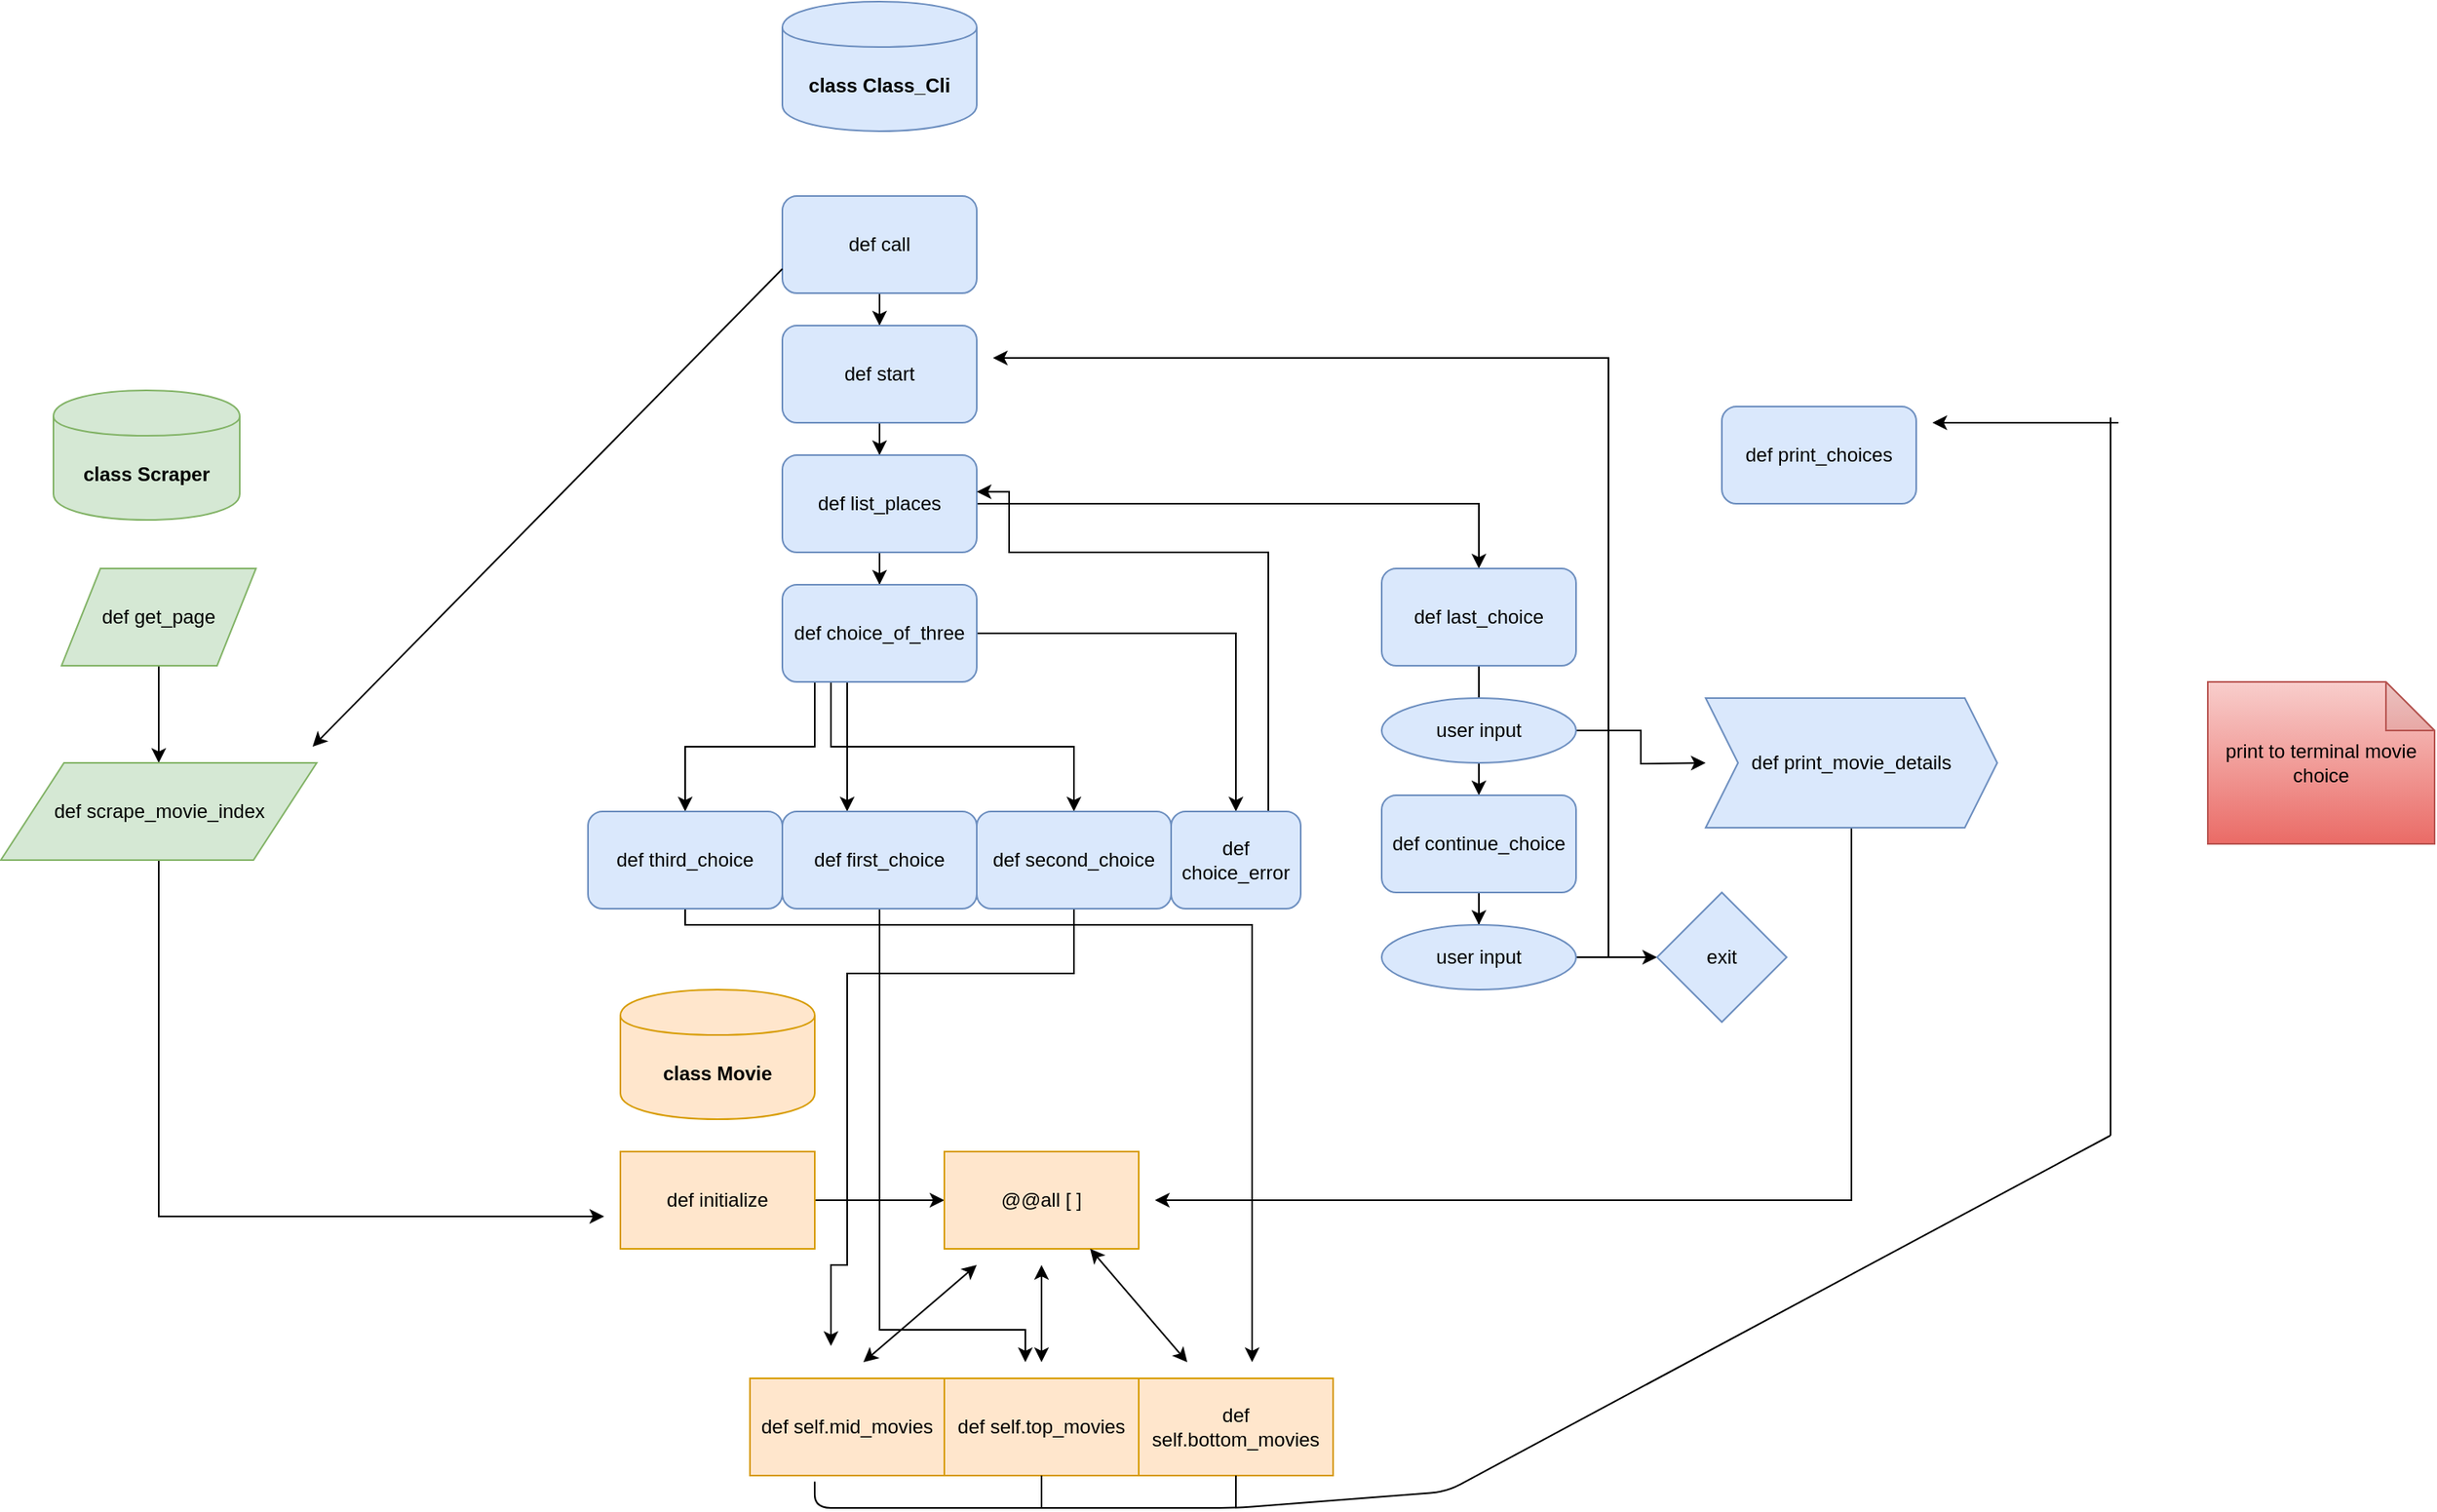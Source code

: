 <mxfile version="13.1.8" type="github"><diagram id="-lRwWwxWk8YsJ5q_L14I" name="Page-1"><mxGraphModel dx="1888" dy="556" grid="1" gridSize="10" guides="1" tooltips="1" connect="1" arrows="1" fold="1" page="1" pageScale="1" pageWidth="850" pageHeight="1100" math="0" shadow="0"><root><mxCell id="0"/><mxCell id="1" parent="0"/><mxCell id="Kjk8oR0fEDcGy_gBkk6L-24" value="" style="edgeStyle=orthogonalEdgeStyle;rounded=0;orthogonalLoop=1;jettySize=auto;html=1;" edge="1" parent="1" source="Kjk8oR0fEDcGy_gBkk6L-21" target="Kjk8oR0fEDcGy_gBkk6L-22"><mxGeometry relative="1" as="geometry"/></mxCell><mxCell id="Kjk8oR0fEDcGy_gBkk6L-21" value="def call" style="rounded=1;whiteSpace=wrap;html=1;fillColor=#dae8fc;strokeColor=#6c8ebf;" vertex="1" parent="1"><mxGeometry x="20" y="130" width="120" height="60" as="geometry"/></mxCell><mxCell id="Kjk8oR0fEDcGy_gBkk6L-27" value="" style="edgeStyle=orthogonalEdgeStyle;rounded=0;orthogonalLoop=1;jettySize=auto;html=1;" edge="1" parent="1" source="Kjk8oR0fEDcGy_gBkk6L-22" target="Kjk8oR0fEDcGy_gBkk6L-26"><mxGeometry relative="1" as="geometry"/></mxCell><mxCell id="Kjk8oR0fEDcGy_gBkk6L-22" value="def start" style="rounded=1;whiteSpace=wrap;html=1;fillColor=#dae8fc;strokeColor=#6c8ebf;" vertex="1" parent="1"><mxGeometry x="20" y="210" width="120" height="60" as="geometry"/></mxCell><mxCell id="Kjk8oR0fEDcGy_gBkk6L-31" value="" style="edgeStyle=orthogonalEdgeStyle;rounded=0;orthogonalLoop=1;jettySize=auto;html=1;" edge="1" parent="1" source="Kjk8oR0fEDcGy_gBkk6L-26" target="Kjk8oR0fEDcGy_gBkk6L-30"><mxGeometry relative="1" as="geometry"/></mxCell><mxCell id="Kjk8oR0fEDcGy_gBkk6L-33" value="" style="edgeStyle=orthogonalEdgeStyle;rounded=0;orthogonalLoop=1;jettySize=auto;html=1;" edge="1" parent="1" source="Kjk8oR0fEDcGy_gBkk6L-26" target="Kjk8oR0fEDcGy_gBkk6L-32"><mxGeometry relative="1" as="geometry"/></mxCell><mxCell id="Kjk8oR0fEDcGy_gBkk6L-26" value="def list_places" style="rounded=1;whiteSpace=wrap;html=1;fillColor=#dae8fc;strokeColor=#6c8ebf;" vertex="1" parent="1"><mxGeometry x="20" y="290" width="120" height="60" as="geometry"/></mxCell><mxCell id="Kjk8oR0fEDcGy_gBkk6L-47" value="" style="edgeStyle=orthogonalEdgeStyle;rounded=0;orthogonalLoop=1;jettySize=auto;html=1;" edge="1" parent="1" source="Kjk8oR0fEDcGy_gBkk6L-32" target="Kjk8oR0fEDcGy_gBkk6L-46"><mxGeometry relative="1" as="geometry"/></mxCell><mxCell id="Kjk8oR0fEDcGy_gBkk6L-32" value="def last_choice" style="rounded=1;whiteSpace=wrap;html=1;fillColor=#dae8fc;strokeColor=#6c8ebf;" vertex="1" parent="1"><mxGeometry x="390" y="360" width="120" height="60" as="geometry"/></mxCell><mxCell id="Kjk8oR0fEDcGy_gBkk6L-59" value="" style="edgeStyle=orthogonalEdgeStyle;rounded=0;orthogonalLoop=1;jettySize=auto;html=1;" edge="1" parent="1" source="Kjk8oR0fEDcGy_gBkk6L-46" target="Kjk8oR0fEDcGy_gBkk6L-57"><mxGeometry relative="1" as="geometry"/></mxCell><mxCell id="Kjk8oR0fEDcGy_gBkk6L-46" value="def continue_choice" style="rounded=1;whiteSpace=wrap;html=1;fillColor=#dae8fc;strokeColor=#6c8ebf;" vertex="1" parent="1"><mxGeometry x="390" y="500" width="120" height="60" as="geometry"/></mxCell><mxCell id="Kjk8oR0fEDcGy_gBkk6L-35" value="" style="edgeStyle=orthogonalEdgeStyle;rounded=0;orthogonalLoop=1;jettySize=auto;html=1;" edge="1" parent="1" source="Kjk8oR0fEDcGy_gBkk6L-30" target="Kjk8oR0fEDcGy_gBkk6L-34"><mxGeometry relative="1" as="geometry"><Array as="points"><mxPoint x="60" y="440"/><mxPoint x="60" y="440"/></Array></mxGeometry></mxCell><mxCell id="Kjk8oR0fEDcGy_gBkk6L-37" value="" style="edgeStyle=orthogonalEdgeStyle;rounded=0;orthogonalLoop=1;jettySize=auto;html=1;" edge="1" parent="1" source="Kjk8oR0fEDcGy_gBkk6L-30" target="Kjk8oR0fEDcGy_gBkk6L-36"><mxGeometry relative="1" as="geometry"><Array as="points"><mxPoint x="50" y="470"/><mxPoint x="200" y="470"/></Array></mxGeometry></mxCell><mxCell id="Kjk8oR0fEDcGy_gBkk6L-39" value="" style="edgeStyle=orthogonalEdgeStyle;rounded=0;orthogonalLoop=1;jettySize=auto;html=1;" edge="1" parent="1" source="Kjk8oR0fEDcGy_gBkk6L-30" target="Kjk8oR0fEDcGy_gBkk6L-38"><mxGeometry relative="1" as="geometry"><Array as="points"><mxPoint x="40" y="470"/><mxPoint x="-40" y="470"/></Array></mxGeometry></mxCell><mxCell id="Kjk8oR0fEDcGy_gBkk6L-44" value="" style="edgeStyle=orthogonalEdgeStyle;rounded=0;orthogonalLoop=1;jettySize=auto;html=1;" edge="1" parent="1" source="Kjk8oR0fEDcGy_gBkk6L-30" target="Kjk8oR0fEDcGy_gBkk6L-45"><mxGeometry relative="1" as="geometry"><mxPoint x="320" y="510" as="targetPoint"/></mxGeometry></mxCell><mxCell id="Kjk8oR0fEDcGy_gBkk6L-30" value="def choice_of_three" style="rounded=1;whiteSpace=wrap;html=1;fillColor=#dae8fc;strokeColor=#6c8ebf;" vertex="1" parent="1"><mxGeometry x="20" y="370" width="120" height="60" as="geometry"/></mxCell><mxCell id="Kjk8oR0fEDcGy_gBkk6L-94" value="" style="edgeStyle=orthogonalEdgeStyle;rounded=0;orthogonalLoop=1;jettySize=auto;html=1;" edge="1" parent="1" source="Kjk8oR0fEDcGy_gBkk6L-38"><mxGeometry relative="1" as="geometry"><mxPoint x="310" y="850" as="targetPoint"/><Array as="points"><mxPoint x="-40" y="580"/><mxPoint x="310" y="580"/></Array></mxGeometry></mxCell><mxCell id="Kjk8oR0fEDcGy_gBkk6L-38" value="def third_choice" style="rounded=1;whiteSpace=wrap;html=1;fillColor=#dae8fc;strokeColor=#6c8ebf;" vertex="1" parent="1"><mxGeometry x="-100" y="510" width="120" height="60" as="geometry"/></mxCell><mxCell id="Kjk8oR0fEDcGy_gBkk6L-98" value="" style="edgeStyle=orthogonalEdgeStyle;rounded=0;orthogonalLoop=1;jettySize=auto;html=1;" edge="1" parent="1" source="Kjk8oR0fEDcGy_gBkk6L-36"><mxGeometry relative="1" as="geometry"><mxPoint x="50" y="840" as="targetPoint"/><Array as="points"><mxPoint x="200" y="610"/><mxPoint x="60" y="610"/><mxPoint x="60" y="790"/><mxPoint x="50" y="790"/></Array></mxGeometry></mxCell><mxCell id="Kjk8oR0fEDcGy_gBkk6L-36" value="def second_choice" style="rounded=1;whiteSpace=wrap;html=1;fillColor=#dae8fc;strokeColor=#6c8ebf;" vertex="1" parent="1"><mxGeometry x="140" y="510" width="120" height="60" as="geometry"/></mxCell><mxCell id="Kjk8oR0fEDcGy_gBkk6L-96" value="" style="edgeStyle=orthogonalEdgeStyle;rounded=0;orthogonalLoop=1;jettySize=auto;html=1;" edge="1" parent="1" source="Kjk8oR0fEDcGy_gBkk6L-34"><mxGeometry relative="1" as="geometry"><mxPoint x="170" y="850" as="targetPoint"/><Array as="points"><mxPoint x="80" y="830"/></Array></mxGeometry></mxCell><mxCell id="Kjk8oR0fEDcGy_gBkk6L-34" value="def first_choice" style="rounded=1;whiteSpace=wrap;html=1;fillColor=#dae8fc;strokeColor=#6c8ebf;" vertex="1" parent="1"><mxGeometry x="20" y="510" width="120" height="60" as="geometry"/></mxCell><mxCell id="Kjk8oR0fEDcGy_gBkk6L-75" value="" style="edgeStyle=orthogonalEdgeStyle;rounded=0;orthogonalLoop=1;jettySize=auto;html=1;entryX=1;entryY=0.377;entryDx=0;entryDy=0;entryPerimeter=0;" edge="1" parent="1" source="Kjk8oR0fEDcGy_gBkk6L-45" target="Kjk8oR0fEDcGy_gBkk6L-26"><mxGeometry relative="1" as="geometry"><mxPoint x="160" y="310" as="targetPoint"/><Array as="points"><mxPoint x="320" y="350"/><mxPoint x="160" y="350"/><mxPoint x="160" y="313"/></Array></mxGeometry></mxCell><mxCell id="Kjk8oR0fEDcGy_gBkk6L-45" value="def choice_error" style="rounded=1;whiteSpace=wrap;html=1;fillColor=#dae8fc;strokeColor=#6c8ebf;" vertex="1" parent="1"><mxGeometry x="260" y="510" width="80" height="60" as="geometry"/></mxCell><mxCell id="Kjk8oR0fEDcGy_gBkk6L-51" value="" style="edgeStyle=orthogonalEdgeStyle;rounded=0;orthogonalLoop=1;jettySize=auto;html=1;" edge="1" parent="1" source="Kjk8oR0fEDcGy_gBkk6L-49"><mxGeometry relative="1" as="geometry"><mxPoint x="590" y="480" as="targetPoint"/></mxGeometry></mxCell><mxCell id="Kjk8oR0fEDcGy_gBkk6L-49" value="user input" style="ellipse;whiteSpace=wrap;html=1;fillColor=#dae8fc;strokeColor=#6c8ebf;" vertex="1" parent="1"><mxGeometry x="390" y="440" width="120" height="40" as="geometry"/></mxCell><mxCell id="Kjk8oR0fEDcGy_gBkk6L-93" value="" style="edgeStyle=orthogonalEdgeStyle;rounded=0;orthogonalLoop=1;jettySize=auto;html=1;" edge="1" parent="1" source="Kjk8oR0fEDcGy_gBkk6L-53"><mxGeometry relative="1" as="geometry"><mxPoint x="250" y="750" as="targetPoint"/><Array as="points"><mxPoint x="680" y="750"/></Array></mxGeometry></mxCell><mxCell id="Kjk8oR0fEDcGy_gBkk6L-53" value="def print_movie_details" style="shape=step;perimeter=stepPerimeter;whiteSpace=wrap;html=1;fixedSize=1;fillColor=#dae8fc;strokeColor=#6c8ebf;" vertex="1" parent="1"><mxGeometry x="590" y="440" width="180" height="80" as="geometry"/></mxCell><mxCell id="Kjk8oR0fEDcGy_gBkk6L-68" value="" style="edgeStyle=orthogonalEdgeStyle;rounded=0;orthogonalLoop=1;jettySize=auto;html=1;" edge="1" parent="1" source="Kjk8oR0fEDcGy_gBkk6L-57"><mxGeometry relative="1" as="geometry"><mxPoint x="150" y="230" as="targetPoint"/><Array as="points"><mxPoint x="530" y="600"/><mxPoint x="530" y="230"/></Array></mxGeometry></mxCell><mxCell id="Kjk8oR0fEDcGy_gBkk6L-72" value="" style="edgeStyle=orthogonalEdgeStyle;rounded=0;orthogonalLoop=1;jettySize=auto;html=1;" edge="1" parent="1" source="Kjk8oR0fEDcGy_gBkk6L-57" target="Kjk8oR0fEDcGy_gBkk6L-71"><mxGeometry relative="1" as="geometry"/></mxCell><mxCell id="Kjk8oR0fEDcGy_gBkk6L-57" value="user input" style="ellipse;whiteSpace=wrap;html=1;fillColor=#dae8fc;strokeColor=#6c8ebf;" vertex="1" parent="1"><mxGeometry x="390" y="580" width="120" height="40" as="geometry"/></mxCell><mxCell id="Kjk8oR0fEDcGy_gBkk6L-71" value="exit" style="rhombus;whiteSpace=wrap;html=1;fillColor=#dae8fc;strokeColor=#6c8ebf;" vertex="1" parent="1"><mxGeometry x="560" y="560" width="80" height="80" as="geometry"/></mxCell><mxCell id="Kjk8oR0fEDcGy_gBkk6L-78" value="" style="edgeStyle=orthogonalEdgeStyle;rounded=0;orthogonalLoop=1;jettySize=auto;html=1;" edge="1" parent="1" source="Kjk8oR0fEDcGy_gBkk6L-76" target="Kjk8oR0fEDcGy_gBkk6L-77"><mxGeometry relative="1" as="geometry"/></mxCell><mxCell id="Kjk8oR0fEDcGy_gBkk6L-76" value="def initialize" style="rounded=0;whiteSpace=wrap;html=1;fillColor=#ffe6cc;strokeColor=#d79b00;" vertex="1" parent="1"><mxGeometry x="-80" y="720" width="120" height="60" as="geometry"/></mxCell><mxCell id="Kjk8oR0fEDcGy_gBkk6L-77" value="@@all [ ]" style="rounded=0;whiteSpace=wrap;html=1;fillColor=#ffe6cc;strokeColor=#d79b00;" vertex="1" parent="1"><mxGeometry x="120" y="720" width="120" height="60" as="geometry"/></mxCell><mxCell id="Kjk8oR0fEDcGy_gBkk6L-79" value="def self.top_movies" style="rounded=0;whiteSpace=wrap;html=1;fillColor=#ffe6cc;strokeColor=#d79b00;" vertex="1" parent="1"><mxGeometry x="120" y="860" width="120" height="60" as="geometry"/></mxCell><mxCell id="Kjk8oR0fEDcGy_gBkk6L-81" value="def self.mid_movies" style="rounded=0;whiteSpace=wrap;html=1;fillColor=#ffe6cc;strokeColor=#d79b00;" vertex="1" parent="1"><mxGeometry y="860" width="120" height="60" as="geometry"/></mxCell><mxCell id="Kjk8oR0fEDcGy_gBkk6L-82" value="def self.bottom_movies" style="rounded=0;whiteSpace=wrap;html=1;fillColor=#ffe6cc;strokeColor=#d79b00;" vertex="1" parent="1"><mxGeometry x="240" y="860" width="120" height="60" as="geometry"/></mxCell><mxCell id="Kjk8oR0fEDcGy_gBkk6L-100" value="def print_choices" style="rounded=1;whiteSpace=wrap;html=1;fillColor=#dae8fc;strokeColor=#6c8ebf;" vertex="1" parent="1"><mxGeometry x="600" y="260" width="120" height="60" as="geometry"/></mxCell><mxCell id="Kjk8oR0fEDcGy_gBkk6L-109" value="" style="endArrow=none;html=1;exitX=0.333;exitY=1.063;exitDx=0;exitDy=0;exitPerimeter=0;" edge="1" parent="1" source="Kjk8oR0fEDcGy_gBkk6L-81"><mxGeometry width="50" height="50" relative="1" as="geometry"><mxPoint x="400" y="800" as="sourcePoint"/><mxPoint x="840" y="710" as="targetPoint"/><Array as="points"><mxPoint x="40" y="940"/><mxPoint x="270" y="940"/><mxPoint x="300" y="940"/><mxPoint x="430" y="930"/></Array></mxGeometry></mxCell><mxCell id="Kjk8oR0fEDcGy_gBkk6L-111" value="" style="endArrow=none;html=1;" edge="1" parent="1"><mxGeometry width="50" height="50" relative="1" as="geometry"><mxPoint x="840" y="710" as="sourcePoint"/><mxPoint x="840" y="266.8" as="targetPoint"/></mxGeometry></mxCell><mxCell id="Kjk8oR0fEDcGy_gBkk6L-112" value="" style="endArrow=classic;html=1;" edge="1" parent="1"><mxGeometry width="50" height="50" relative="1" as="geometry"><mxPoint x="844.8" y="270" as="sourcePoint"/><mxPoint x="730" y="270" as="targetPoint"/></mxGeometry></mxCell><mxCell id="Kjk8oR0fEDcGy_gBkk6L-113" value="" style="endArrow=none;html=1;entryX=0.5;entryY=1;entryDx=0;entryDy=0;" edge="1" parent="1" target="Kjk8oR0fEDcGy_gBkk6L-79"><mxGeometry width="50" height="50" relative="1" as="geometry"><mxPoint x="180" y="940" as="sourcePoint"/><mxPoint x="220" y="850" as="targetPoint"/></mxGeometry></mxCell><mxCell id="Kjk8oR0fEDcGy_gBkk6L-114" value="" style="endArrow=none;html=1;entryX=0.5;entryY=1;entryDx=0;entryDy=0;" edge="1" parent="1" target="Kjk8oR0fEDcGy_gBkk6L-82"><mxGeometry width="50" height="50" relative="1" as="geometry"><mxPoint x="300" y="940" as="sourcePoint"/><mxPoint x="220" y="850" as="targetPoint"/></mxGeometry></mxCell><mxCell id="Kjk8oR0fEDcGy_gBkk6L-117" value="" style="endArrow=classic;startArrow=classic;html=1;entryX=0.75;entryY=1;entryDx=0;entryDy=0;" edge="1" parent="1" target="Kjk8oR0fEDcGy_gBkk6L-77"><mxGeometry width="50" height="50" relative="1" as="geometry"><mxPoint x="270" y="850" as="sourcePoint"/><mxPoint x="380" y="750" as="targetPoint"/></mxGeometry></mxCell><mxCell id="Kjk8oR0fEDcGy_gBkk6L-118" value="" style="endArrow=classic;startArrow=classic;html=1;" edge="1" parent="1"><mxGeometry width="50" height="50" relative="1" as="geometry"><mxPoint x="180" y="850" as="sourcePoint"/><mxPoint x="180" y="790" as="targetPoint"/></mxGeometry></mxCell><mxCell id="Kjk8oR0fEDcGy_gBkk6L-119" value="" style="endArrow=classic;startArrow=classic;html=1;" edge="1" parent="1"><mxGeometry width="50" height="50" relative="1" as="geometry"><mxPoint x="70" y="850" as="sourcePoint"/><mxPoint x="140" y="790" as="targetPoint"/></mxGeometry></mxCell><mxCell id="Kjk8oR0fEDcGy_gBkk6L-124" value="" style="edgeStyle=orthogonalEdgeStyle;rounded=0;orthogonalLoop=1;jettySize=auto;html=1;" edge="1" parent="1" source="Kjk8oR0fEDcGy_gBkk6L-122" target="Kjk8oR0fEDcGy_gBkk6L-123"><mxGeometry relative="1" as="geometry"/></mxCell><mxCell id="Kjk8oR0fEDcGy_gBkk6L-122" value="def get_page" style="shape=parallelogram;perimeter=parallelogramPerimeter;whiteSpace=wrap;html=1;fillColor=#d5e8d4;strokeColor=#82b366;" vertex="1" parent="1"><mxGeometry x="-425" y="360" width="120" height="60" as="geometry"/></mxCell><mxCell id="Kjk8oR0fEDcGy_gBkk6L-127" value="" style="edgeStyle=orthogonalEdgeStyle;rounded=0;orthogonalLoop=1;jettySize=auto;html=1;" edge="1" parent="1" source="Kjk8oR0fEDcGy_gBkk6L-123"><mxGeometry relative="1" as="geometry"><mxPoint x="-90" y="760" as="targetPoint"/><Array as="points"><mxPoint x="-365" y="760"/><mxPoint x="-365" y="760"/></Array></mxGeometry></mxCell><mxCell id="Kjk8oR0fEDcGy_gBkk6L-123" value="def scrape_movie_index" style="shape=parallelogram;perimeter=parallelogramPerimeter;whiteSpace=wrap;html=1;fillColor=#d5e8d4;strokeColor=#82b366;" vertex="1" parent="1"><mxGeometry x="-462.5" y="480" width="195" height="60" as="geometry"/></mxCell><mxCell id="Kjk8oR0fEDcGy_gBkk6L-128" value="" style="endArrow=classic;html=1;exitX=0;exitY=0.75;exitDx=0;exitDy=0;" edge="1" parent="1" source="Kjk8oR0fEDcGy_gBkk6L-21"><mxGeometry width="50" height="50" relative="1" as="geometry"><mxPoint x="10" y="170" as="sourcePoint"/><mxPoint x="-270" y="470" as="targetPoint"/></mxGeometry></mxCell><mxCell id="Kjk8oR0fEDcGy_gBkk6L-130" value="&lt;b&gt;class Scraper&lt;/b&gt;" style="shape=cylinder;whiteSpace=wrap;html=1;boundedLbl=1;backgroundOutline=1;fillColor=#d5e8d4;strokeColor=#82b366;" vertex="1" parent="1"><mxGeometry x="-430" y="250" width="115" height="80" as="geometry"/></mxCell><mxCell id="Kjk8oR0fEDcGy_gBkk6L-131" value="&lt;b&gt;class Class_Cli&lt;/b&gt;" style="shape=cylinder;whiteSpace=wrap;html=1;boundedLbl=1;backgroundOutline=1;fillColor=#dae8fc;strokeColor=#6c8ebf;" vertex="1" parent="1"><mxGeometry x="20" y="10" width="120" height="80" as="geometry"/></mxCell><mxCell id="Kjk8oR0fEDcGy_gBkk6L-132" value="&lt;b&gt;class Movie&lt;/b&gt;" style="shape=cylinder;whiteSpace=wrap;html=1;boundedLbl=1;backgroundOutline=1;fillColor=#ffe6cc;strokeColor=#d79b00;" vertex="1" parent="1"><mxGeometry x="-80" y="620" width="120" height="80" as="geometry"/></mxCell><mxCell id="Kjk8oR0fEDcGy_gBkk6L-133" value="print to terminal movie choice" style="shape=note;whiteSpace=wrap;html=1;backgroundOutline=1;darkOpacity=0.05;fillColor=#f8cecc;strokeColor=#b85450;gradientColor=#ea6b66;" vertex="1" parent="1"><mxGeometry x="900" y="430" width="140" height="100" as="geometry"/></mxCell></root></mxGraphModel></diagram></mxfile>